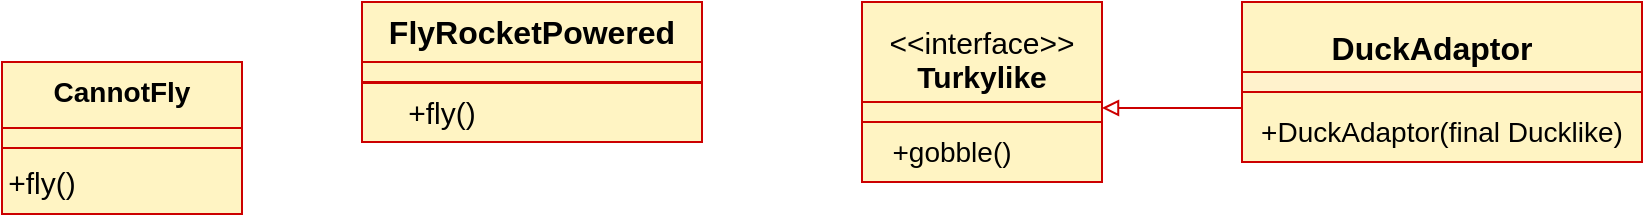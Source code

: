 <mxfile version="13.6.5" type="github"><diagram id="hZu4NtHUbr3AXml7KCnW" name="Page-1"><mxGraphModel dx="1673" dy="931" grid="1" gridSize="10" guides="1" tooltips="1" connect="1" arrows="1" fold="1" page="1" pageScale="1" pageWidth="850" pageHeight="1100" math="0" shadow="0"><root><mxCell id="0"/><mxCell id="1" parent="0"/><mxCell id="rw5-ZgMJ-gWRHAKpnbrH-47" value="" style="edgeStyle=orthogonalEdgeStyle;rounded=0;orthogonalLoop=1;jettySize=auto;html=1;endArrow=block;endFill=0;strokeColor=#CC0000;" edge="1" parent="1" source="rw5-ZgMJ-gWRHAKpnbrH-1" target="rw5-ZgMJ-gWRHAKpnbrH-18"><mxGeometry relative="1" as="geometry"><Array as="points"><mxPoint x="600" y="90"/><mxPoint x="600" y="90"/></Array></mxGeometry></mxCell><mxCell id="rw5-ZgMJ-gWRHAKpnbrH-1" value="" style="rounded=0;whiteSpace=wrap;html=1;strokeWidth=1;strokeColor=#CC0000;fillColor=#FFF4C3;" vertex="1" parent="1"><mxGeometry x="640" y="37" width="200" height="80" as="geometry"/></mxCell><mxCell id="rw5-ZgMJ-gWRHAKpnbrH-2" value="" style="rounded=0;whiteSpace=wrap;html=1;fillColor=#fff2cc;strokeWidth=1;strokeColor=#CC0000;" vertex="1" parent="1"><mxGeometry x="640" y="72" width="200" height="10" as="geometry"/></mxCell><mxCell id="rw5-ZgMJ-gWRHAKpnbrH-5" value="&lt;font style=&quot;font-size: 16px&quot;&gt;&lt;b&gt;DuckAdaptor&lt;/b&gt;&lt;/font&gt;" style="text;html=1;strokeColor=none;fillColor=none;align=center;verticalAlign=middle;whiteSpace=wrap;rounded=0;" vertex="1" parent="1"><mxGeometry x="700" y="45" width="70" height="30" as="geometry"/></mxCell><mxCell id="rw5-ZgMJ-gWRHAKpnbrH-9" value="&lt;font style=&quot;font-size: 14px&quot;&gt;+DuckAdaptor(final Ducklike)&lt;/font&gt;" style="text;html=1;strokeColor=none;fillColor=none;align=center;verticalAlign=middle;whiteSpace=wrap;rounded=0;" vertex="1" parent="1"><mxGeometry x="645" y="92" width="190" height="20" as="geometry"/></mxCell><mxCell id="rw5-ZgMJ-gWRHAKpnbrH-12" value="" style="rounded=0;whiteSpace=wrap;html=1;strokeColor=#CC0000;strokeWidth=1;fillColor=#FFF4C3;gradientColor=none;" vertex="1" parent="1"><mxGeometry x="450" y="37" width="120" height="50" as="geometry"/></mxCell><mxCell id="rw5-ZgMJ-gWRHAKpnbrH-18" value="" style="rounded=0;whiteSpace=wrap;html=1;strokeColor=#CC0000;strokeWidth=1;fillColor=#FFF4C3;gradientColor=none;" vertex="1" parent="1"><mxGeometry x="450" y="87" width="120" height="10" as="geometry"/></mxCell><mxCell id="rw5-ZgMJ-gWRHAKpnbrH-20" value="" style="rounded=0;whiteSpace=wrap;html=1;strokeColor=#CC0000;strokeWidth=1;fillColor=#FFF4C3;gradientColor=none;" vertex="1" parent="1"><mxGeometry x="450" y="97" width="120" height="30" as="geometry"/></mxCell><mxCell id="rw5-ZgMJ-gWRHAKpnbrH-21" value="&lt;font style=&quot;font-size: 15px&quot;&gt;&amp;lt;&amp;lt;interface&amp;gt;&amp;gt;&lt;/font&gt;" style="text;html=1;strokeColor=none;fillColor=none;align=center;verticalAlign=middle;whiteSpace=wrap;rounded=0;" vertex="1" parent="1"><mxGeometry x="490" y="47" width="40" height="20" as="geometry"/></mxCell><mxCell id="rw5-ZgMJ-gWRHAKpnbrH-23" value="&lt;font style=&quot;font-size: 15px&quot;&gt;&lt;b&gt;&lt;font style=&quot;font-size: 15px&quot;&gt;Turkylike&lt;/font&gt;&lt;/b&gt;&lt;/font&gt;" style="text;html=1;strokeColor=none;fillColor=none;align=center;verticalAlign=middle;whiteSpace=wrap;rounded=0;" vertex="1" parent="1"><mxGeometry x="490" y="64" width="40" height="20" as="geometry"/></mxCell><mxCell id="rw5-ZgMJ-gWRHAKpnbrH-24" value="&lt;font style=&quot;font-size: 14px&quot;&gt;+gobble()&lt;/font&gt;" style="text;html=1;strokeColor=none;fillColor=none;align=center;verticalAlign=middle;whiteSpace=wrap;rounded=0;" vertex="1" parent="1"><mxGeometry x="475" y="102" width="40" height="20" as="geometry"/></mxCell><mxCell id="rw5-ZgMJ-gWRHAKpnbrH-28" value="" style="rounded=0;whiteSpace=wrap;html=1;strokeColor=#CC0000;strokeWidth=1;fillColor=#FFF4C3;gradientColor=none;" vertex="1" parent="1"><mxGeometry x="200" y="37" width="170" height="30" as="geometry"/></mxCell><mxCell id="rw5-ZgMJ-gWRHAKpnbrH-29" value="" style="rounded=0;whiteSpace=wrap;html=1;strokeColor=#CC0000;strokeWidth=1;fillColor=#FFF4C3;gradientColor=none;" vertex="1" parent="1"><mxGeometry x="200" y="67" width="170" height="10" as="geometry"/></mxCell><mxCell id="rw5-ZgMJ-gWRHAKpnbrH-30" value="" style="rounded=0;whiteSpace=wrap;html=1;strokeColor=#CC0000;strokeWidth=1;fillColor=#FFF4C3;gradientColor=none;" vertex="1" parent="1"><mxGeometry x="200" y="77.5" width="170" height="29.5" as="geometry"/></mxCell><mxCell id="rw5-ZgMJ-gWRHAKpnbrH-31" value="&lt;font style=&quot;font-size: 16px&quot;&gt;&lt;b&gt;FlyRocketPowered&lt;/b&gt;&lt;/font&gt;" style="text;html=1;strokeColor=none;fillColor=none;align=center;verticalAlign=middle;whiteSpace=wrap;rounded=0;" vertex="1" parent="1"><mxGeometry x="265" y="42" width="40" height="20" as="geometry"/></mxCell><mxCell id="rw5-ZgMJ-gWRHAKpnbrH-32" value="&lt;font style=&quot;font-size: 15px&quot;&gt;+fly()&lt;/font&gt;" style="text;html=1;strokeColor=none;fillColor=none;align=center;verticalAlign=middle;whiteSpace=wrap;rounded=0;" vertex="1" parent="1"><mxGeometry x="220" y="82" width="40" height="20" as="geometry"/></mxCell><mxCell id="rw5-ZgMJ-gWRHAKpnbrH-36" value="" style="rounded=0;whiteSpace=wrap;html=1;strokeColor=#CC0000;strokeWidth=1;fillColor=#FFF4C3;gradientColor=none;" vertex="1" parent="1"><mxGeometry x="20" y="67" width="120" height="33" as="geometry"/></mxCell><mxCell id="rw5-ZgMJ-gWRHAKpnbrH-37" value="" style="rounded=0;whiteSpace=wrap;html=1;strokeColor=#CC0000;strokeWidth=1;fillColor=#FFF4C3;gradientColor=none;" vertex="1" parent="1"><mxGeometry x="20" y="100" width="120" height="10" as="geometry"/></mxCell><mxCell id="rw5-ZgMJ-gWRHAKpnbrH-38" value="" style="rounded=0;whiteSpace=wrap;html=1;strokeColor=#CC0000;strokeWidth=1;fillColor=#FFF4C3;gradientColor=none;" vertex="1" parent="1"><mxGeometry x="20" y="110" width="120" height="33" as="geometry"/></mxCell><mxCell id="rw5-ZgMJ-gWRHAKpnbrH-39" value="&lt;b&gt;&lt;font style=&quot;font-size: 14px&quot;&gt;CannotFly&lt;/font&gt;&lt;/b&gt;" style="text;html=1;strokeColor=none;fillColor=none;align=center;verticalAlign=middle;whiteSpace=wrap;rounded=0;" vertex="1" parent="1"><mxGeometry x="60" y="72" width="40" height="20" as="geometry"/></mxCell><mxCell id="rw5-ZgMJ-gWRHAKpnbrH-40" value="&lt;font style=&quot;font-size: 15px&quot;&gt;+fly()&lt;/font&gt;" style="text;html=1;strokeColor=none;fillColor=none;align=center;verticalAlign=middle;whiteSpace=wrap;rounded=0;" vertex="1" parent="1"><mxGeometry x="20" y="117" width="40" height="20" as="geometry"/></mxCell></root></mxGraphModel></diagram></mxfile>
